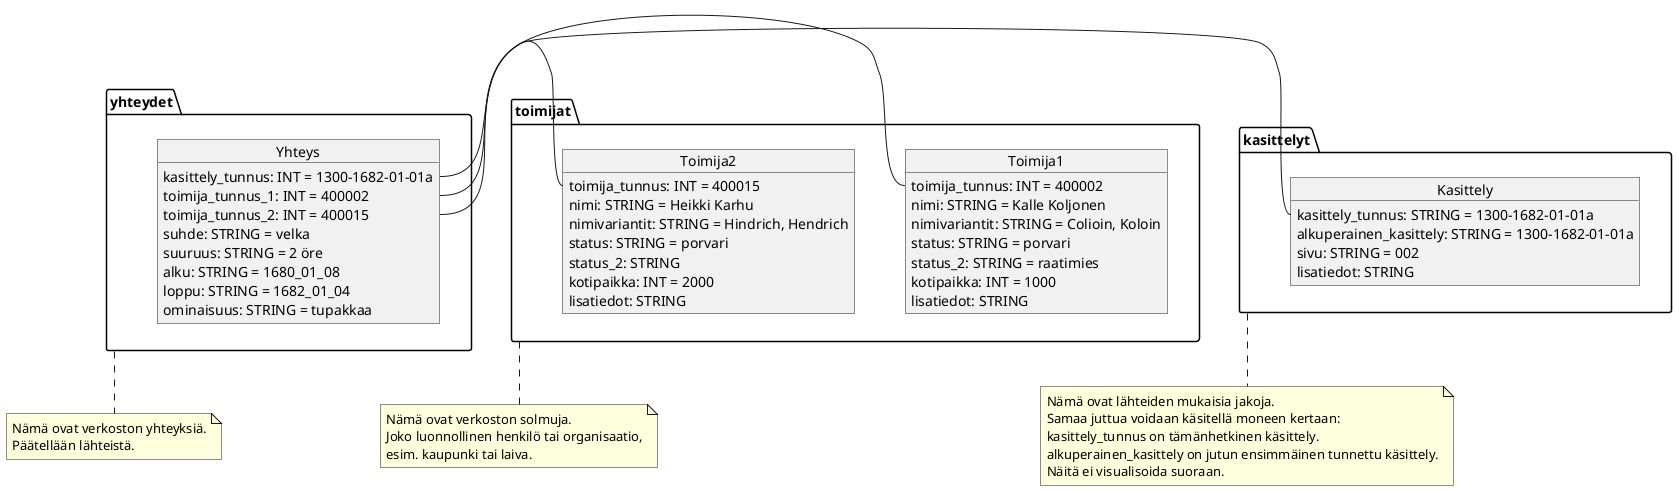 @startuml

package toimijat {
    object Toimija1 {
        toimija_tunnus: INT = 400002
        nimi: STRING = Kalle Koljonen
        nimivariantit: STRING = Colioin, Koloin
        status: STRING = porvari
        status_2: STRING = raatimies
        kotipaikka: INT = 1000
        lisatiedot: STRING
    }
    object Toimija2 {
        toimija_tunnus: INT = 400015
        nimi: STRING = Heikki Karhu
        nimivariantit: STRING = Hindrich, Hendrich
        status: STRING = porvari
        status_2: STRING
        kotipaikka: INT = 2000
        lisatiedot: STRING
    }
}
note bottom of toimijat
    Nämä ovat verkoston solmuja.
    Joko luonnollinen henkilö tai organisaatio,
    esim. kaupunki tai laiva.
end note

package yhteydet {
    object Yhteys {
        kasittely_tunnus: INT = 1300-1682-01-01a
        toimija_tunnus_1: INT = 400002
        toimija_tunnus_2: INT = 400015
        suhde: STRING = velka
        suuruus: STRING = 2 öre
        alku: STRING = 1680_01_08
        loppu: STRING = 1682_01_04
        ominaisuus: STRING = tupakkaa
    }
}
note bottom of yhteydet
    Nämä ovat verkoston yhteyksiä.
    Päätellään lähteistä.
end note

package kasittelyt {
    object Kasittely {
        kasittely_tunnus: STRING = 1300-1682-01-01a
        alkuperainen_kasittely: STRING = 1300-1682-01-01a
        sivu: STRING = 002
        lisatiedot: STRING
    }
}
note bottom of (kasittelyt)
    Nämä ovat lähteiden mukaisia jakoja.
    Samaa juttua voidaan käsitellä moneen kertaan:
    kasittely_tunnus on tämänhetkinen käsittely.
    alkuperainen_kasittely on jutun ensimmäinen tunnettu käsittely.
    Näitä ei visualisoida suoraan.
end note

Yhteys::toimija_tunnus_1 -r- Toimija1::toimija_tunnus
Yhteys::toimija_tunnus_2 -r- Toimija2::toimija_tunnus
Yhteys::kasittely_tunnus -l- Kasittely::kasittely_tunnus

@enduml